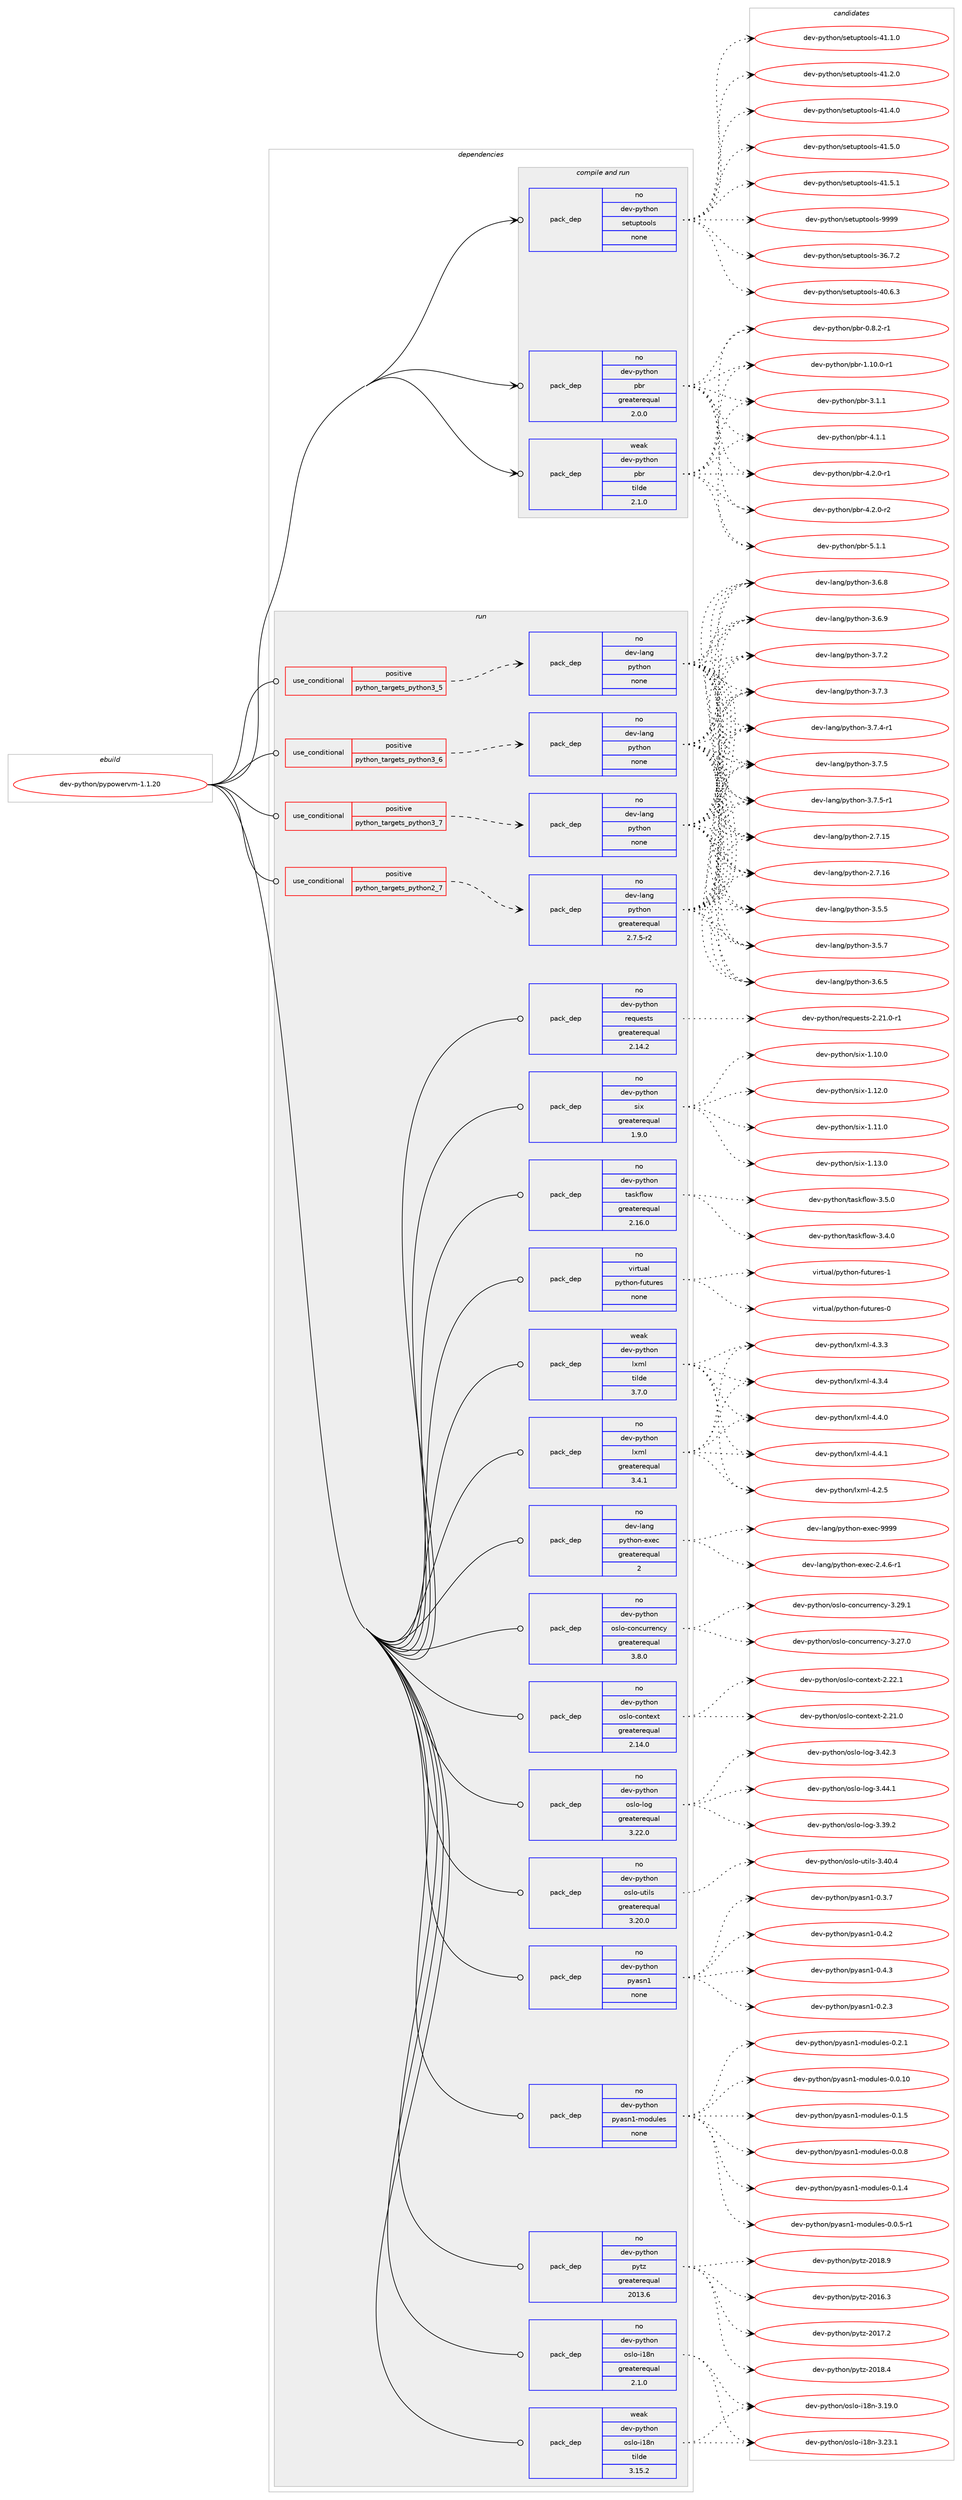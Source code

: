 digraph prolog {

# *************
# Graph options
# *************

newrank=true;
concentrate=true;
compound=true;
graph [rankdir=LR,fontname=Helvetica,fontsize=10,ranksep=1.5];#, ranksep=2.5, nodesep=0.2];
edge  [arrowhead=vee];
node  [fontname=Helvetica,fontsize=10];

# **********
# The ebuild
# **********

subgraph cluster_leftcol {
color=gray;
rank=same;
label=<<i>ebuild</i>>;
id [label="dev-python/pypowervm-1.1.20", color=red, width=4, href="../dev-python/pypowervm-1.1.20.svg"];
}

# ****************
# The dependencies
# ****************

subgraph cluster_midcol {
color=gray;
label=<<i>dependencies</i>>;
subgraph cluster_compile {
fillcolor="#eeeeee";
style=filled;
label=<<i>compile</i>>;
}
subgraph cluster_compileandrun {
fillcolor="#eeeeee";
style=filled;
label=<<i>compile and run</i>>;
subgraph pack469478 {
dependency627886 [label=<<TABLE BORDER="0" CELLBORDER="1" CELLSPACING="0" CELLPADDING="4" WIDTH="220"><TR><TD ROWSPAN="6" CELLPADDING="30">pack_dep</TD></TR><TR><TD WIDTH="110">no</TD></TR><TR><TD>dev-python</TD></TR><TR><TD>pbr</TD></TR><TR><TD>greaterequal</TD></TR><TR><TD>2.0.0</TD></TR></TABLE>>, shape=none, color=blue];
}
id:e -> dependency627886:w [weight=20,style="solid",arrowhead="odotvee"];
subgraph pack469479 {
dependency627887 [label=<<TABLE BORDER="0" CELLBORDER="1" CELLSPACING="0" CELLPADDING="4" WIDTH="220"><TR><TD ROWSPAN="6" CELLPADDING="30">pack_dep</TD></TR><TR><TD WIDTH="110">no</TD></TR><TR><TD>dev-python</TD></TR><TR><TD>setuptools</TD></TR><TR><TD>none</TD></TR><TR><TD></TD></TR></TABLE>>, shape=none, color=blue];
}
id:e -> dependency627887:w [weight=20,style="solid",arrowhead="odotvee"];
subgraph pack469480 {
dependency627888 [label=<<TABLE BORDER="0" CELLBORDER="1" CELLSPACING="0" CELLPADDING="4" WIDTH="220"><TR><TD ROWSPAN="6" CELLPADDING="30">pack_dep</TD></TR><TR><TD WIDTH="110">weak</TD></TR><TR><TD>dev-python</TD></TR><TR><TD>pbr</TD></TR><TR><TD>tilde</TD></TR><TR><TD>2.1.0</TD></TR></TABLE>>, shape=none, color=blue];
}
id:e -> dependency627888:w [weight=20,style="solid",arrowhead="odotvee"];
}
subgraph cluster_run {
fillcolor="#eeeeee";
style=filled;
label=<<i>run</i>>;
subgraph cond146558 {
dependency627889 [label=<<TABLE BORDER="0" CELLBORDER="1" CELLSPACING="0" CELLPADDING="4"><TR><TD ROWSPAN="3" CELLPADDING="10">use_conditional</TD></TR><TR><TD>positive</TD></TR><TR><TD>python_targets_python2_7</TD></TR></TABLE>>, shape=none, color=red];
subgraph pack469481 {
dependency627890 [label=<<TABLE BORDER="0" CELLBORDER="1" CELLSPACING="0" CELLPADDING="4" WIDTH="220"><TR><TD ROWSPAN="6" CELLPADDING="30">pack_dep</TD></TR><TR><TD WIDTH="110">no</TD></TR><TR><TD>dev-lang</TD></TR><TR><TD>python</TD></TR><TR><TD>greaterequal</TD></TR><TR><TD>2.7.5-r2</TD></TR></TABLE>>, shape=none, color=blue];
}
dependency627889:e -> dependency627890:w [weight=20,style="dashed",arrowhead="vee"];
}
id:e -> dependency627889:w [weight=20,style="solid",arrowhead="odot"];
subgraph cond146559 {
dependency627891 [label=<<TABLE BORDER="0" CELLBORDER="1" CELLSPACING="0" CELLPADDING="4"><TR><TD ROWSPAN="3" CELLPADDING="10">use_conditional</TD></TR><TR><TD>positive</TD></TR><TR><TD>python_targets_python3_5</TD></TR></TABLE>>, shape=none, color=red];
subgraph pack469482 {
dependency627892 [label=<<TABLE BORDER="0" CELLBORDER="1" CELLSPACING="0" CELLPADDING="4" WIDTH="220"><TR><TD ROWSPAN="6" CELLPADDING="30">pack_dep</TD></TR><TR><TD WIDTH="110">no</TD></TR><TR><TD>dev-lang</TD></TR><TR><TD>python</TD></TR><TR><TD>none</TD></TR><TR><TD></TD></TR></TABLE>>, shape=none, color=blue];
}
dependency627891:e -> dependency627892:w [weight=20,style="dashed",arrowhead="vee"];
}
id:e -> dependency627891:w [weight=20,style="solid",arrowhead="odot"];
subgraph cond146560 {
dependency627893 [label=<<TABLE BORDER="0" CELLBORDER="1" CELLSPACING="0" CELLPADDING="4"><TR><TD ROWSPAN="3" CELLPADDING="10">use_conditional</TD></TR><TR><TD>positive</TD></TR><TR><TD>python_targets_python3_6</TD></TR></TABLE>>, shape=none, color=red];
subgraph pack469483 {
dependency627894 [label=<<TABLE BORDER="0" CELLBORDER="1" CELLSPACING="0" CELLPADDING="4" WIDTH="220"><TR><TD ROWSPAN="6" CELLPADDING="30">pack_dep</TD></TR><TR><TD WIDTH="110">no</TD></TR><TR><TD>dev-lang</TD></TR><TR><TD>python</TD></TR><TR><TD>none</TD></TR><TR><TD></TD></TR></TABLE>>, shape=none, color=blue];
}
dependency627893:e -> dependency627894:w [weight=20,style="dashed",arrowhead="vee"];
}
id:e -> dependency627893:w [weight=20,style="solid",arrowhead="odot"];
subgraph cond146561 {
dependency627895 [label=<<TABLE BORDER="0" CELLBORDER="1" CELLSPACING="0" CELLPADDING="4"><TR><TD ROWSPAN="3" CELLPADDING="10">use_conditional</TD></TR><TR><TD>positive</TD></TR><TR><TD>python_targets_python3_7</TD></TR></TABLE>>, shape=none, color=red];
subgraph pack469484 {
dependency627896 [label=<<TABLE BORDER="0" CELLBORDER="1" CELLSPACING="0" CELLPADDING="4" WIDTH="220"><TR><TD ROWSPAN="6" CELLPADDING="30">pack_dep</TD></TR><TR><TD WIDTH="110">no</TD></TR><TR><TD>dev-lang</TD></TR><TR><TD>python</TD></TR><TR><TD>none</TD></TR><TR><TD></TD></TR></TABLE>>, shape=none, color=blue];
}
dependency627895:e -> dependency627896:w [weight=20,style="dashed",arrowhead="vee"];
}
id:e -> dependency627895:w [weight=20,style="solid",arrowhead="odot"];
subgraph pack469485 {
dependency627897 [label=<<TABLE BORDER="0" CELLBORDER="1" CELLSPACING="0" CELLPADDING="4" WIDTH="220"><TR><TD ROWSPAN="6" CELLPADDING="30">pack_dep</TD></TR><TR><TD WIDTH="110">no</TD></TR><TR><TD>dev-lang</TD></TR><TR><TD>python-exec</TD></TR><TR><TD>greaterequal</TD></TR><TR><TD>2</TD></TR></TABLE>>, shape=none, color=blue];
}
id:e -> dependency627897:w [weight=20,style="solid",arrowhead="odot"];
subgraph pack469486 {
dependency627898 [label=<<TABLE BORDER="0" CELLBORDER="1" CELLSPACING="0" CELLPADDING="4" WIDTH="220"><TR><TD ROWSPAN="6" CELLPADDING="30">pack_dep</TD></TR><TR><TD WIDTH="110">no</TD></TR><TR><TD>dev-python</TD></TR><TR><TD>lxml</TD></TR><TR><TD>greaterequal</TD></TR><TR><TD>3.4.1</TD></TR></TABLE>>, shape=none, color=blue];
}
id:e -> dependency627898:w [weight=20,style="solid",arrowhead="odot"];
subgraph pack469487 {
dependency627899 [label=<<TABLE BORDER="0" CELLBORDER="1" CELLSPACING="0" CELLPADDING="4" WIDTH="220"><TR><TD ROWSPAN="6" CELLPADDING="30">pack_dep</TD></TR><TR><TD WIDTH="110">no</TD></TR><TR><TD>dev-python</TD></TR><TR><TD>oslo-concurrency</TD></TR><TR><TD>greaterequal</TD></TR><TR><TD>3.8.0</TD></TR></TABLE>>, shape=none, color=blue];
}
id:e -> dependency627899:w [weight=20,style="solid",arrowhead="odot"];
subgraph pack469488 {
dependency627900 [label=<<TABLE BORDER="0" CELLBORDER="1" CELLSPACING="0" CELLPADDING="4" WIDTH="220"><TR><TD ROWSPAN="6" CELLPADDING="30">pack_dep</TD></TR><TR><TD WIDTH="110">no</TD></TR><TR><TD>dev-python</TD></TR><TR><TD>oslo-context</TD></TR><TR><TD>greaterequal</TD></TR><TR><TD>2.14.0</TD></TR></TABLE>>, shape=none, color=blue];
}
id:e -> dependency627900:w [weight=20,style="solid",arrowhead="odot"];
subgraph pack469489 {
dependency627901 [label=<<TABLE BORDER="0" CELLBORDER="1" CELLSPACING="0" CELLPADDING="4" WIDTH="220"><TR><TD ROWSPAN="6" CELLPADDING="30">pack_dep</TD></TR><TR><TD WIDTH="110">no</TD></TR><TR><TD>dev-python</TD></TR><TR><TD>oslo-i18n</TD></TR><TR><TD>greaterequal</TD></TR><TR><TD>2.1.0</TD></TR></TABLE>>, shape=none, color=blue];
}
id:e -> dependency627901:w [weight=20,style="solid",arrowhead="odot"];
subgraph pack469490 {
dependency627902 [label=<<TABLE BORDER="0" CELLBORDER="1" CELLSPACING="0" CELLPADDING="4" WIDTH="220"><TR><TD ROWSPAN="6" CELLPADDING="30">pack_dep</TD></TR><TR><TD WIDTH="110">no</TD></TR><TR><TD>dev-python</TD></TR><TR><TD>oslo-log</TD></TR><TR><TD>greaterequal</TD></TR><TR><TD>3.22.0</TD></TR></TABLE>>, shape=none, color=blue];
}
id:e -> dependency627902:w [weight=20,style="solid",arrowhead="odot"];
subgraph pack469491 {
dependency627903 [label=<<TABLE BORDER="0" CELLBORDER="1" CELLSPACING="0" CELLPADDING="4" WIDTH="220"><TR><TD ROWSPAN="6" CELLPADDING="30">pack_dep</TD></TR><TR><TD WIDTH="110">no</TD></TR><TR><TD>dev-python</TD></TR><TR><TD>oslo-utils</TD></TR><TR><TD>greaterequal</TD></TR><TR><TD>3.20.0</TD></TR></TABLE>>, shape=none, color=blue];
}
id:e -> dependency627903:w [weight=20,style="solid",arrowhead="odot"];
subgraph pack469492 {
dependency627904 [label=<<TABLE BORDER="0" CELLBORDER="1" CELLSPACING="0" CELLPADDING="4" WIDTH="220"><TR><TD ROWSPAN="6" CELLPADDING="30">pack_dep</TD></TR><TR><TD WIDTH="110">no</TD></TR><TR><TD>dev-python</TD></TR><TR><TD>pyasn1</TD></TR><TR><TD>none</TD></TR><TR><TD></TD></TR></TABLE>>, shape=none, color=blue];
}
id:e -> dependency627904:w [weight=20,style="solid",arrowhead="odot"];
subgraph pack469493 {
dependency627905 [label=<<TABLE BORDER="0" CELLBORDER="1" CELLSPACING="0" CELLPADDING="4" WIDTH="220"><TR><TD ROWSPAN="6" CELLPADDING="30">pack_dep</TD></TR><TR><TD WIDTH="110">no</TD></TR><TR><TD>dev-python</TD></TR><TR><TD>pyasn1-modules</TD></TR><TR><TD>none</TD></TR><TR><TD></TD></TR></TABLE>>, shape=none, color=blue];
}
id:e -> dependency627905:w [weight=20,style="solid",arrowhead="odot"];
subgraph pack469494 {
dependency627906 [label=<<TABLE BORDER="0" CELLBORDER="1" CELLSPACING="0" CELLPADDING="4" WIDTH="220"><TR><TD ROWSPAN="6" CELLPADDING="30">pack_dep</TD></TR><TR><TD WIDTH="110">no</TD></TR><TR><TD>dev-python</TD></TR><TR><TD>pytz</TD></TR><TR><TD>greaterequal</TD></TR><TR><TD>2013.6</TD></TR></TABLE>>, shape=none, color=blue];
}
id:e -> dependency627906:w [weight=20,style="solid",arrowhead="odot"];
subgraph pack469495 {
dependency627907 [label=<<TABLE BORDER="0" CELLBORDER="1" CELLSPACING="0" CELLPADDING="4" WIDTH="220"><TR><TD ROWSPAN="6" CELLPADDING="30">pack_dep</TD></TR><TR><TD WIDTH="110">no</TD></TR><TR><TD>dev-python</TD></TR><TR><TD>requests</TD></TR><TR><TD>greaterequal</TD></TR><TR><TD>2.14.2</TD></TR></TABLE>>, shape=none, color=blue];
}
id:e -> dependency627907:w [weight=20,style="solid",arrowhead="odot"];
subgraph pack469496 {
dependency627908 [label=<<TABLE BORDER="0" CELLBORDER="1" CELLSPACING="0" CELLPADDING="4" WIDTH="220"><TR><TD ROWSPAN="6" CELLPADDING="30">pack_dep</TD></TR><TR><TD WIDTH="110">no</TD></TR><TR><TD>dev-python</TD></TR><TR><TD>six</TD></TR><TR><TD>greaterequal</TD></TR><TR><TD>1.9.0</TD></TR></TABLE>>, shape=none, color=blue];
}
id:e -> dependency627908:w [weight=20,style="solid",arrowhead="odot"];
subgraph pack469497 {
dependency627909 [label=<<TABLE BORDER="0" CELLBORDER="1" CELLSPACING="0" CELLPADDING="4" WIDTH="220"><TR><TD ROWSPAN="6" CELLPADDING="30">pack_dep</TD></TR><TR><TD WIDTH="110">no</TD></TR><TR><TD>dev-python</TD></TR><TR><TD>taskflow</TD></TR><TR><TD>greaterequal</TD></TR><TR><TD>2.16.0</TD></TR></TABLE>>, shape=none, color=blue];
}
id:e -> dependency627909:w [weight=20,style="solid",arrowhead="odot"];
subgraph pack469498 {
dependency627910 [label=<<TABLE BORDER="0" CELLBORDER="1" CELLSPACING="0" CELLPADDING="4" WIDTH="220"><TR><TD ROWSPAN="6" CELLPADDING="30">pack_dep</TD></TR><TR><TD WIDTH="110">no</TD></TR><TR><TD>virtual</TD></TR><TR><TD>python-futures</TD></TR><TR><TD>none</TD></TR><TR><TD></TD></TR></TABLE>>, shape=none, color=blue];
}
id:e -> dependency627910:w [weight=20,style="solid",arrowhead="odot"];
subgraph pack469499 {
dependency627911 [label=<<TABLE BORDER="0" CELLBORDER="1" CELLSPACING="0" CELLPADDING="4" WIDTH="220"><TR><TD ROWSPAN="6" CELLPADDING="30">pack_dep</TD></TR><TR><TD WIDTH="110">weak</TD></TR><TR><TD>dev-python</TD></TR><TR><TD>lxml</TD></TR><TR><TD>tilde</TD></TR><TR><TD>3.7.0</TD></TR></TABLE>>, shape=none, color=blue];
}
id:e -> dependency627911:w [weight=20,style="solid",arrowhead="odot"];
subgraph pack469500 {
dependency627912 [label=<<TABLE BORDER="0" CELLBORDER="1" CELLSPACING="0" CELLPADDING="4" WIDTH="220"><TR><TD ROWSPAN="6" CELLPADDING="30">pack_dep</TD></TR><TR><TD WIDTH="110">weak</TD></TR><TR><TD>dev-python</TD></TR><TR><TD>oslo-i18n</TD></TR><TR><TD>tilde</TD></TR><TR><TD>3.15.2</TD></TR></TABLE>>, shape=none, color=blue];
}
id:e -> dependency627912:w [weight=20,style="solid",arrowhead="odot"];
}
}

# **************
# The candidates
# **************

subgraph cluster_choices {
rank=same;
color=gray;
label=<<i>candidates</i>>;

subgraph choice469478 {
color=black;
nodesep=1;
choice1001011184511212111610411111047112981144548465646504511449 [label="dev-python/pbr-0.8.2-r1", color=red, width=4,href="../dev-python/pbr-0.8.2-r1.svg"];
choice100101118451121211161041111104711298114454946494846484511449 [label="dev-python/pbr-1.10.0-r1", color=red, width=4,href="../dev-python/pbr-1.10.0-r1.svg"];
choice100101118451121211161041111104711298114455146494649 [label="dev-python/pbr-3.1.1", color=red, width=4,href="../dev-python/pbr-3.1.1.svg"];
choice100101118451121211161041111104711298114455246494649 [label="dev-python/pbr-4.1.1", color=red, width=4,href="../dev-python/pbr-4.1.1.svg"];
choice1001011184511212111610411111047112981144552465046484511449 [label="dev-python/pbr-4.2.0-r1", color=red, width=4,href="../dev-python/pbr-4.2.0-r1.svg"];
choice1001011184511212111610411111047112981144552465046484511450 [label="dev-python/pbr-4.2.0-r2", color=red, width=4,href="../dev-python/pbr-4.2.0-r2.svg"];
choice100101118451121211161041111104711298114455346494649 [label="dev-python/pbr-5.1.1", color=red, width=4,href="../dev-python/pbr-5.1.1.svg"];
dependency627886:e -> choice1001011184511212111610411111047112981144548465646504511449:w [style=dotted,weight="100"];
dependency627886:e -> choice100101118451121211161041111104711298114454946494846484511449:w [style=dotted,weight="100"];
dependency627886:e -> choice100101118451121211161041111104711298114455146494649:w [style=dotted,weight="100"];
dependency627886:e -> choice100101118451121211161041111104711298114455246494649:w [style=dotted,weight="100"];
dependency627886:e -> choice1001011184511212111610411111047112981144552465046484511449:w [style=dotted,weight="100"];
dependency627886:e -> choice1001011184511212111610411111047112981144552465046484511450:w [style=dotted,weight="100"];
dependency627886:e -> choice100101118451121211161041111104711298114455346494649:w [style=dotted,weight="100"];
}
subgraph choice469479 {
color=black;
nodesep=1;
choice100101118451121211161041111104711510111611711211611111110811545515446554650 [label="dev-python/setuptools-36.7.2", color=red, width=4,href="../dev-python/setuptools-36.7.2.svg"];
choice100101118451121211161041111104711510111611711211611111110811545524846544651 [label="dev-python/setuptools-40.6.3", color=red, width=4,href="../dev-python/setuptools-40.6.3.svg"];
choice100101118451121211161041111104711510111611711211611111110811545524946494648 [label="dev-python/setuptools-41.1.0", color=red, width=4,href="../dev-python/setuptools-41.1.0.svg"];
choice100101118451121211161041111104711510111611711211611111110811545524946504648 [label="dev-python/setuptools-41.2.0", color=red, width=4,href="../dev-python/setuptools-41.2.0.svg"];
choice100101118451121211161041111104711510111611711211611111110811545524946524648 [label="dev-python/setuptools-41.4.0", color=red, width=4,href="../dev-python/setuptools-41.4.0.svg"];
choice100101118451121211161041111104711510111611711211611111110811545524946534648 [label="dev-python/setuptools-41.5.0", color=red, width=4,href="../dev-python/setuptools-41.5.0.svg"];
choice100101118451121211161041111104711510111611711211611111110811545524946534649 [label="dev-python/setuptools-41.5.1", color=red, width=4,href="../dev-python/setuptools-41.5.1.svg"];
choice10010111845112121116104111110471151011161171121161111111081154557575757 [label="dev-python/setuptools-9999", color=red, width=4,href="../dev-python/setuptools-9999.svg"];
dependency627887:e -> choice100101118451121211161041111104711510111611711211611111110811545515446554650:w [style=dotted,weight="100"];
dependency627887:e -> choice100101118451121211161041111104711510111611711211611111110811545524846544651:w [style=dotted,weight="100"];
dependency627887:e -> choice100101118451121211161041111104711510111611711211611111110811545524946494648:w [style=dotted,weight="100"];
dependency627887:e -> choice100101118451121211161041111104711510111611711211611111110811545524946504648:w [style=dotted,weight="100"];
dependency627887:e -> choice100101118451121211161041111104711510111611711211611111110811545524946524648:w [style=dotted,weight="100"];
dependency627887:e -> choice100101118451121211161041111104711510111611711211611111110811545524946534648:w [style=dotted,weight="100"];
dependency627887:e -> choice100101118451121211161041111104711510111611711211611111110811545524946534649:w [style=dotted,weight="100"];
dependency627887:e -> choice10010111845112121116104111110471151011161171121161111111081154557575757:w [style=dotted,weight="100"];
}
subgraph choice469480 {
color=black;
nodesep=1;
choice1001011184511212111610411111047112981144548465646504511449 [label="dev-python/pbr-0.8.2-r1", color=red, width=4,href="../dev-python/pbr-0.8.2-r1.svg"];
choice100101118451121211161041111104711298114454946494846484511449 [label="dev-python/pbr-1.10.0-r1", color=red, width=4,href="../dev-python/pbr-1.10.0-r1.svg"];
choice100101118451121211161041111104711298114455146494649 [label="dev-python/pbr-3.1.1", color=red, width=4,href="../dev-python/pbr-3.1.1.svg"];
choice100101118451121211161041111104711298114455246494649 [label="dev-python/pbr-4.1.1", color=red, width=4,href="../dev-python/pbr-4.1.1.svg"];
choice1001011184511212111610411111047112981144552465046484511449 [label="dev-python/pbr-4.2.0-r1", color=red, width=4,href="../dev-python/pbr-4.2.0-r1.svg"];
choice1001011184511212111610411111047112981144552465046484511450 [label="dev-python/pbr-4.2.0-r2", color=red, width=4,href="../dev-python/pbr-4.2.0-r2.svg"];
choice100101118451121211161041111104711298114455346494649 [label="dev-python/pbr-5.1.1", color=red, width=4,href="../dev-python/pbr-5.1.1.svg"];
dependency627888:e -> choice1001011184511212111610411111047112981144548465646504511449:w [style=dotted,weight="100"];
dependency627888:e -> choice100101118451121211161041111104711298114454946494846484511449:w [style=dotted,weight="100"];
dependency627888:e -> choice100101118451121211161041111104711298114455146494649:w [style=dotted,weight="100"];
dependency627888:e -> choice100101118451121211161041111104711298114455246494649:w [style=dotted,weight="100"];
dependency627888:e -> choice1001011184511212111610411111047112981144552465046484511449:w [style=dotted,weight="100"];
dependency627888:e -> choice1001011184511212111610411111047112981144552465046484511450:w [style=dotted,weight="100"];
dependency627888:e -> choice100101118451121211161041111104711298114455346494649:w [style=dotted,weight="100"];
}
subgraph choice469481 {
color=black;
nodesep=1;
choice10010111845108971101034711212111610411111045504655464953 [label="dev-lang/python-2.7.15", color=red, width=4,href="../dev-lang/python-2.7.15.svg"];
choice10010111845108971101034711212111610411111045504655464954 [label="dev-lang/python-2.7.16", color=red, width=4,href="../dev-lang/python-2.7.16.svg"];
choice100101118451089711010347112121116104111110455146534653 [label="dev-lang/python-3.5.5", color=red, width=4,href="../dev-lang/python-3.5.5.svg"];
choice100101118451089711010347112121116104111110455146534655 [label="dev-lang/python-3.5.7", color=red, width=4,href="../dev-lang/python-3.5.7.svg"];
choice100101118451089711010347112121116104111110455146544653 [label="dev-lang/python-3.6.5", color=red, width=4,href="../dev-lang/python-3.6.5.svg"];
choice100101118451089711010347112121116104111110455146544656 [label="dev-lang/python-3.6.8", color=red, width=4,href="../dev-lang/python-3.6.8.svg"];
choice100101118451089711010347112121116104111110455146544657 [label="dev-lang/python-3.6.9", color=red, width=4,href="../dev-lang/python-3.6.9.svg"];
choice100101118451089711010347112121116104111110455146554650 [label="dev-lang/python-3.7.2", color=red, width=4,href="../dev-lang/python-3.7.2.svg"];
choice100101118451089711010347112121116104111110455146554651 [label="dev-lang/python-3.7.3", color=red, width=4,href="../dev-lang/python-3.7.3.svg"];
choice1001011184510897110103471121211161041111104551465546524511449 [label="dev-lang/python-3.7.4-r1", color=red, width=4,href="../dev-lang/python-3.7.4-r1.svg"];
choice100101118451089711010347112121116104111110455146554653 [label="dev-lang/python-3.7.5", color=red, width=4,href="../dev-lang/python-3.7.5.svg"];
choice1001011184510897110103471121211161041111104551465546534511449 [label="dev-lang/python-3.7.5-r1", color=red, width=4,href="../dev-lang/python-3.7.5-r1.svg"];
dependency627890:e -> choice10010111845108971101034711212111610411111045504655464953:w [style=dotted,weight="100"];
dependency627890:e -> choice10010111845108971101034711212111610411111045504655464954:w [style=dotted,weight="100"];
dependency627890:e -> choice100101118451089711010347112121116104111110455146534653:w [style=dotted,weight="100"];
dependency627890:e -> choice100101118451089711010347112121116104111110455146534655:w [style=dotted,weight="100"];
dependency627890:e -> choice100101118451089711010347112121116104111110455146544653:w [style=dotted,weight="100"];
dependency627890:e -> choice100101118451089711010347112121116104111110455146544656:w [style=dotted,weight="100"];
dependency627890:e -> choice100101118451089711010347112121116104111110455146544657:w [style=dotted,weight="100"];
dependency627890:e -> choice100101118451089711010347112121116104111110455146554650:w [style=dotted,weight="100"];
dependency627890:e -> choice100101118451089711010347112121116104111110455146554651:w [style=dotted,weight="100"];
dependency627890:e -> choice1001011184510897110103471121211161041111104551465546524511449:w [style=dotted,weight="100"];
dependency627890:e -> choice100101118451089711010347112121116104111110455146554653:w [style=dotted,weight="100"];
dependency627890:e -> choice1001011184510897110103471121211161041111104551465546534511449:w [style=dotted,weight="100"];
}
subgraph choice469482 {
color=black;
nodesep=1;
choice10010111845108971101034711212111610411111045504655464953 [label="dev-lang/python-2.7.15", color=red, width=4,href="../dev-lang/python-2.7.15.svg"];
choice10010111845108971101034711212111610411111045504655464954 [label="dev-lang/python-2.7.16", color=red, width=4,href="../dev-lang/python-2.7.16.svg"];
choice100101118451089711010347112121116104111110455146534653 [label="dev-lang/python-3.5.5", color=red, width=4,href="../dev-lang/python-3.5.5.svg"];
choice100101118451089711010347112121116104111110455146534655 [label="dev-lang/python-3.5.7", color=red, width=4,href="../dev-lang/python-3.5.7.svg"];
choice100101118451089711010347112121116104111110455146544653 [label="dev-lang/python-3.6.5", color=red, width=4,href="../dev-lang/python-3.6.5.svg"];
choice100101118451089711010347112121116104111110455146544656 [label="dev-lang/python-3.6.8", color=red, width=4,href="../dev-lang/python-3.6.8.svg"];
choice100101118451089711010347112121116104111110455146544657 [label="dev-lang/python-3.6.9", color=red, width=4,href="../dev-lang/python-3.6.9.svg"];
choice100101118451089711010347112121116104111110455146554650 [label="dev-lang/python-3.7.2", color=red, width=4,href="../dev-lang/python-3.7.2.svg"];
choice100101118451089711010347112121116104111110455146554651 [label="dev-lang/python-3.7.3", color=red, width=4,href="../dev-lang/python-3.7.3.svg"];
choice1001011184510897110103471121211161041111104551465546524511449 [label="dev-lang/python-3.7.4-r1", color=red, width=4,href="../dev-lang/python-3.7.4-r1.svg"];
choice100101118451089711010347112121116104111110455146554653 [label="dev-lang/python-3.7.5", color=red, width=4,href="../dev-lang/python-3.7.5.svg"];
choice1001011184510897110103471121211161041111104551465546534511449 [label="dev-lang/python-3.7.5-r1", color=red, width=4,href="../dev-lang/python-3.7.5-r1.svg"];
dependency627892:e -> choice10010111845108971101034711212111610411111045504655464953:w [style=dotted,weight="100"];
dependency627892:e -> choice10010111845108971101034711212111610411111045504655464954:w [style=dotted,weight="100"];
dependency627892:e -> choice100101118451089711010347112121116104111110455146534653:w [style=dotted,weight="100"];
dependency627892:e -> choice100101118451089711010347112121116104111110455146534655:w [style=dotted,weight="100"];
dependency627892:e -> choice100101118451089711010347112121116104111110455146544653:w [style=dotted,weight="100"];
dependency627892:e -> choice100101118451089711010347112121116104111110455146544656:w [style=dotted,weight="100"];
dependency627892:e -> choice100101118451089711010347112121116104111110455146544657:w [style=dotted,weight="100"];
dependency627892:e -> choice100101118451089711010347112121116104111110455146554650:w [style=dotted,weight="100"];
dependency627892:e -> choice100101118451089711010347112121116104111110455146554651:w [style=dotted,weight="100"];
dependency627892:e -> choice1001011184510897110103471121211161041111104551465546524511449:w [style=dotted,weight="100"];
dependency627892:e -> choice100101118451089711010347112121116104111110455146554653:w [style=dotted,weight="100"];
dependency627892:e -> choice1001011184510897110103471121211161041111104551465546534511449:w [style=dotted,weight="100"];
}
subgraph choice469483 {
color=black;
nodesep=1;
choice10010111845108971101034711212111610411111045504655464953 [label="dev-lang/python-2.7.15", color=red, width=4,href="../dev-lang/python-2.7.15.svg"];
choice10010111845108971101034711212111610411111045504655464954 [label="dev-lang/python-2.7.16", color=red, width=4,href="../dev-lang/python-2.7.16.svg"];
choice100101118451089711010347112121116104111110455146534653 [label="dev-lang/python-3.5.5", color=red, width=4,href="../dev-lang/python-3.5.5.svg"];
choice100101118451089711010347112121116104111110455146534655 [label="dev-lang/python-3.5.7", color=red, width=4,href="../dev-lang/python-3.5.7.svg"];
choice100101118451089711010347112121116104111110455146544653 [label="dev-lang/python-3.6.5", color=red, width=4,href="../dev-lang/python-3.6.5.svg"];
choice100101118451089711010347112121116104111110455146544656 [label="dev-lang/python-3.6.8", color=red, width=4,href="../dev-lang/python-3.6.8.svg"];
choice100101118451089711010347112121116104111110455146544657 [label="dev-lang/python-3.6.9", color=red, width=4,href="../dev-lang/python-3.6.9.svg"];
choice100101118451089711010347112121116104111110455146554650 [label="dev-lang/python-3.7.2", color=red, width=4,href="../dev-lang/python-3.7.2.svg"];
choice100101118451089711010347112121116104111110455146554651 [label="dev-lang/python-3.7.3", color=red, width=4,href="../dev-lang/python-3.7.3.svg"];
choice1001011184510897110103471121211161041111104551465546524511449 [label="dev-lang/python-3.7.4-r1", color=red, width=4,href="../dev-lang/python-3.7.4-r1.svg"];
choice100101118451089711010347112121116104111110455146554653 [label="dev-lang/python-3.7.5", color=red, width=4,href="../dev-lang/python-3.7.5.svg"];
choice1001011184510897110103471121211161041111104551465546534511449 [label="dev-lang/python-3.7.5-r1", color=red, width=4,href="../dev-lang/python-3.7.5-r1.svg"];
dependency627894:e -> choice10010111845108971101034711212111610411111045504655464953:w [style=dotted,weight="100"];
dependency627894:e -> choice10010111845108971101034711212111610411111045504655464954:w [style=dotted,weight="100"];
dependency627894:e -> choice100101118451089711010347112121116104111110455146534653:w [style=dotted,weight="100"];
dependency627894:e -> choice100101118451089711010347112121116104111110455146534655:w [style=dotted,weight="100"];
dependency627894:e -> choice100101118451089711010347112121116104111110455146544653:w [style=dotted,weight="100"];
dependency627894:e -> choice100101118451089711010347112121116104111110455146544656:w [style=dotted,weight="100"];
dependency627894:e -> choice100101118451089711010347112121116104111110455146544657:w [style=dotted,weight="100"];
dependency627894:e -> choice100101118451089711010347112121116104111110455146554650:w [style=dotted,weight="100"];
dependency627894:e -> choice100101118451089711010347112121116104111110455146554651:w [style=dotted,weight="100"];
dependency627894:e -> choice1001011184510897110103471121211161041111104551465546524511449:w [style=dotted,weight="100"];
dependency627894:e -> choice100101118451089711010347112121116104111110455146554653:w [style=dotted,weight="100"];
dependency627894:e -> choice1001011184510897110103471121211161041111104551465546534511449:w [style=dotted,weight="100"];
}
subgraph choice469484 {
color=black;
nodesep=1;
choice10010111845108971101034711212111610411111045504655464953 [label="dev-lang/python-2.7.15", color=red, width=4,href="../dev-lang/python-2.7.15.svg"];
choice10010111845108971101034711212111610411111045504655464954 [label="dev-lang/python-2.7.16", color=red, width=4,href="../dev-lang/python-2.7.16.svg"];
choice100101118451089711010347112121116104111110455146534653 [label="dev-lang/python-3.5.5", color=red, width=4,href="../dev-lang/python-3.5.5.svg"];
choice100101118451089711010347112121116104111110455146534655 [label="dev-lang/python-3.5.7", color=red, width=4,href="../dev-lang/python-3.5.7.svg"];
choice100101118451089711010347112121116104111110455146544653 [label="dev-lang/python-3.6.5", color=red, width=4,href="../dev-lang/python-3.6.5.svg"];
choice100101118451089711010347112121116104111110455146544656 [label="dev-lang/python-3.6.8", color=red, width=4,href="../dev-lang/python-3.6.8.svg"];
choice100101118451089711010347112121116104111110455146544657 [label="dev-lang/python-3.6.9", color=red, width=4,href="../dev-lang/python-3.6.9.svg"];
choice100101118451089711010347112121116104111110455146554650 [label="dev-lang/python-3.7.2", color=red, width=4,href="../dev-lang/python-3.7.2.svg"];
choice100101118451089711010347112121116104111110455146554651 [label="dev-lang/python-3.7.3", color=red, width=4,href="../dev-lang/python-3.7.3.svg"];
choice1001011184510897110103471121211161041111104551465546524511449 [label="dev-lang/python-3.7.4-r1", color=red, width=4,href="../dev-lang/python-3.7.4-r1.svg"];
choice100101118451089711010347112121116104111110455146554653 [label="dev-lang/python-3.7.5", color=red, width=4,href="../dev-lang/python-3.7.5.svg"];
choice1001011184510897110103471121211161041111104551465546534511449 [label="dev-lang/python-3.7.5-r1", color=red, width=4,href="../dev-lang/python-3.7.5-r1.svg"];
dependency627896:e -> choice10010111845108971101034711212111610411111045504655464953:w [style=dotted,weight="100"];
dependency627896:e -> choice10010111845108971101034711212111610411111045504655464954:w [style=dotted,weight="100"];
dependency627896:e -> choice100101118451089711010347112121116104111110455146534653:w [style=dotted,weight="100"];
dependency627896:e -> choice100101118451089711010347112121116104111110455146534655:w [style=dotted,weight="100"];
dependency627896:e -> choice100101118451089711010347112121116104111110455146544653:w [style=dotted,weight="100"];
dependency627896:e -> choice100101118451089711010347112121116104111110455146544656:w [style=dotted,weight="100"];
dependency627896:e -> choice100101118451089711010347112121116104111110455146544657:w [style=dotted,weight="100"];
dependency627896:e -> choice100101118451089711010347112121116104111110455146554650:w [style=dotted,weight="100"];
dependency627896:e -> choice100101118451089711010347112121116104111110455146554651:w [style=dotted,weight="100"];
dependency627896:e -> choice1001011184510897110103471121211161041111104551465546524511449:w [style=dotted,weight="100"];
dependency627896:e -> choice100101118451089711010347112121116104111110455146554653:w [style=dotted,weight="100"];
dependency627896:e -> choice1001011184510897110103471121211161041111104551465546534511449:w [style=dotted,weight="100"];
}
subgraph choice469485 {
color=black;
nodesep=1;
choice10010111845108971101034711212111610411111045101120101994550465246544511449 [label="dev-lang/python-exec-2.4.6-r1", color=red, width=4,href="../dev-lang/python-exec-2.4.6-r1.svg"];
choice10010111845108971101034711212111610411111045101120101994557575757 [label="dev-lang/python-exec-9999", color=red, width=4,href="../dev-lang/python-exec-9999.svg"];
dependency627897:e -> choice10010111845108971101034711212111610411111045101120101994550465246544511449:w [style=dotted,weight="100"];
dependency627897:e -> choice10010111845108971101034711212111610411111045101120101994557575757:w [style=dotted,weight="100"];
}
subgraph choice469486 {
color=black;
nodesep=1;
choice1001011184511212111610411111047108120109108455246504653 [label="dev-python/lxml-4.2.5", color=red, width=4,href="../dev-python/lxml-4.2.5.svg"];
choice1001011184511212111610411111047108120109108455246514651 [label="dev-python/lxml-4.3.3", color=red, width=4,href="../dev-python/lxml-4.3.3.svg"];
choice1001011184511212111610411111047108120109108455246514652 [label="dev-python/lxml-4.3.4", color=red, width=4,href="../dev-python/lxml-4.3.4.svg"];
choice1001011184511212111610411111047108120109108455246524648 [label="dev-python/lxml-4.4.0", color=red, width=4,href="../dev-python/lxml-4.4.0.svg"];
choice1001011184511212111610411111047108120109108455246524649 [label="dev-python/lxml-4.4.1", color=red, width=4,href="../dev-python/lxml-4.4.1.svg"];
dependency627898:e -> choice1001011184511212111610411111047108120109108455246504653:w [style=dotted,weight="100"];
dependency627898:e -> choice1001011184511212111610411111047108120109108455246514651:w [style=dotted,weight="100"];
dependency627898:e -> choice1001011184511212111610411111047108120109108455246514652:w [style=dotted,weight="100"];
dependency627898:e -> choice1001011184511212111610411111047108120109108455246524648:w [style=dotted,weight="100"];
dependency627898:e -> choice1001011184511212111610411111047108120109108455246524649:w [style=dotted,weight="100"];
}
subgraph choice469487 {
color=black;
nodesep=1;
choice10010111845112121116104111110471111151081114599111110991171141141011109912145514650554648 [label="dev-python/oslo-concurrency-3.27.0", color=red, width=4,href="../dev-python/oslo-concurrency-3.27.0.svg"];
choice10010111845112121116104111110471111151081114599111110991171141141011109912145514650574649 [label="dev-python/oslo-concurrency-3.29.1", color=red, width=4,href="../dev-python/oslo-concurrency-3.29.1.svg"];
dependency627899:e -> choice10010111845112121116104111110471111151081114599111110991171141141011109912145514650554648:w [style=dotted,weight="100"];
dependency627899:e -> choice10010111845112121116104111110471111151081114599111110991171141141011109912145514650574649:w [style=dotted,weight="100"];
}
subgraph choice469488 {
color=black;
nodesep=1;
choice1001011184511212111610411111047111115108111459911111011610112011645504650494648 [label="dev-python/oslo-context-2.21.0", color=red, width=4,href="../dev-python/oslo-context-2.21.0.svg"];
choice1001011184511212111610411111047111115108111459911111011610112011645504650504649 [label="dev-python/oslo-context-2.22.1", color=red, width=4,href="../dev-python/oslo-context-2.22.1.svg"];
dependency627900:e -> choice1001011184511212111610411111047111115108111459911111011610112011645504650494648:w [style=dotted,weight="100"];
dependency627900:e -> choice1001011184511212111610411111047111115108111459911111011610112011645504650504649:w [style=dotted,weight="100"];
}
subgraph choice469489 {
color=black;
nodesep=1;
choice100101118451121211161041111104711111510811145105495611045514649574648 [label="dev-python/oslo-i18n-3.19.0", color=red, width=4,href="../dev-python/oslo-i18n-3.19.0.svg"];
choice100101118451121211161041111104711111510811145105495611045514650514649 [label="dev-python/oslo-i18n-3.23.1", color=red, width=4,href="../dev-python/oslo-i18n-3.23.1.svg"];
dependency627901:e -> choice100101118451121211161041111104711111510811145105495611045514649574648:w [style=dotted,weight="100"];
dependency627901:e -> choice100101118451121211161041111104711111510811145105495611045514650514649:w [style=dotted,weight="100"];
}
subgraph choice469490 {
color=black;
nodesep=1;
choice10010111845112121116104111110471111151081114510811110345514651574650 [label="dev-python/oslo-log-3.39.2", color=red, width=4,href="../dev-python/oslo-log-3.39.2.svg"];
choice10010111845112121116104111110471111151081114510811110345514652504651 [label="dev-python/oslo-log-3.42.3", color=red, width=4,href="../dev-python/oslo-log-3.42.3.svg"];
choice10010111845112121116104111110471111151081114510811110345514652524649 [label="dev-python/oslo-log-3.44.1", color=red, width=4,href="../dev-python/oslo-log-3.44.1.svg"];
dependency627902:e -> choice10010111845112121116104111110471111151081114510811110345514651574650:w [style=dotted,weight="100"];
dependency627902:e -> choice10010111845112121116104111110471111151081114510811110345514652504651:w [style=dotted,weight="100"];
dependency627902:e -> choice10010111845112121116104111110471111151081114510811110345514652524649:w [style=dotted,weight="100"];
}
subgraph choice469491 {
color=black;
nodesep=1;
choice10010111845112121116104111110471111151081114511711610510811545514652484652 [label="dev-python/oslo-utils-3.40.4", color=red, width=4,href="../dev-python/oslo-utils-3.40.4.svg"];
dependency627903:e -> choice10010111845112121116104111110471111151081114511711610510811545514652484652:w [style=dotted,weight="100"];
}
subgraph choice469492 {
color=black;
nodesep=1;
choice10010111845112121116104111110471121219711511049454846504651 [label="dev-python/pyasn1-0.2.3", color=red, width=4,href="../dev-python/pyasn1-0.2.3.svg"];
choice10010111845112121116104111110471121219711511049454846514655 [label="dev-python/pyasn1-0.3.7", color=red, width=4,href="../dev-python/pyasn1-0.3.7.svg"];
choice10010111845112121116104111110471121219711511049454846524650 [label="dev-python/pyasn1-0.4.2", color=red, width=4,href="../dev-python/pyasn1-0.4.2.svg"];
choice10010111845112121116104111110471121219711511049454846524651 [label="dev-python/pyasn1-0.4.3", color=red, width=4,href="../dev-python/pyasn1-0.4.3.svg"];
dependency627904:e -> choice10010111845112121116104111110471121219711511049454846504651:w [style=dotted,weight="100"];
dependency627904:e -> choice10010111845112121116104111110471121219711511049454846514655:w [style=dotted,weight="100"];
dependency627904:e -> choice10010111845112121116104111110471121219711511049454846524650:w [style=dotted,weight="100"];
dependency627904:e -> choice10010111845112121116104111110471121219711511049454846524651:w [style=dotted,weight="100"];
}
subgraph choice469493 {
color=black;
nodesep=1;
choice100101118451121211161041111104711212197115110494510911110011710810111545484648464948 [label="dev-python/pyasn1-modules-0.0.10", color=red, width=4,href="../dev-python/pyasn1-modules-0.0.10.svg"];
choice10010111845112121116104111110471121219711511049451091111001171081011154548464846534511449 [label="dev-python/pyasn1-modules-0.0.5-r1", color=red, width=4,href="../dev-python/pyasn1-modules-0.0.5-r1.svg"];
choice1001011184511212111610411111047112121971151104945109111100117108101115454846484656 [label="dev-python/pyasn1-modules-0.0.8", color=red, width=4,href="../dev-python/pyasn1-modules-0.0.8.svg"];
choice1001011184511212111610411111047112121971151104945109111100117108101115454846494652 [label="dev-python/pyasn1-modules-0.1.4", color=red, width=4,href="../dev-python/pyasn1-modules-0.1.4.svg"];
choice1001011184511212111610411111047112121971151104945109111100117108101115454846494653 [label="dev-python/pyasn1-modules-0.1.5", color=red, width=4,href="../dev-python/pyasn1-modules-0.1.5.svg"];
choice1001011184511212111610411111047112121971151104945109111100117108101115454846504649 [label="dev-python/pyasn1-modules-0.2.1", color=red, width=4,href="../dev-python/pyasn1-modules-0.2.1.svg"];
dependency627905:e -> choice100101118451121211161041111104711212197115110494510911110011710810111545484648464948:w [style=dotted,weight="100"];
dependency627905:e -> choice10010111845112121116104111110471121219711511049451091111001171081011154548464846534511449:w [style=dotted,weight="100"];
dependency627905:e -> choice1001011184511212111610411111047112121971151104945109111100117108101115454846484656:w [style=dotted,weight="100"];
dependency627905:e -> choice1001011184511212111610411111047112121971151104945109111100117108101115454846494652:w [style=dotted,weight="100"];
dependency627905:e -> choice1001011184511212111610411111047112121971151104945109111100117108101115454846494653:w [style=dotted,weight="100"];
dependency627905:e -> choice1001011184511212111610411111047112121971151104945109111100117108101115454846504649:w [style=dotted,weight="100"];
}
subgraph choice469494 {
color=black;
nodesep=1;
choice100101118451121211161041111104711212111612245504849544651 [label="dev-python/pytz-2016.3", color=red, width=4,href="../dev-python/pytz-2016.3.svg"];
choice100101118451121211161041111104711212111612245504849554650 [label="dev-python/pytz-2017.2", color=red, width=4,href="../dev-python/pytz-2017.2.svg"];
choice100101118451121211161041111104711212111612245504849564652 [label="dev-python/pytz-2018.4", color=red, width=4,href="../dev-python/pytz-2018.4.svg"];
choice100101118451121211161041111104711212111612245504849564657 [label="dev-python/pytz-2018.9", color=red, width=4,href="../dev-python/pytz-2018.9.svg"];
dependency627906:e -> choice100101118451121211161041111104711212111612245504849544651:w [style=dotted,weight="100"];
dependency627906:e -> choice100101118451121211161041111104711212111612245504849554650:w [style=dotted,weight="100"];
dependency627906:e -> choice100101118451121211161041111104711212111612245504849564652:w [style=dotted,weight="100"];
dependency627906:e -> choice100101118451121211161041111104711212111612245504849564657:w [style=dotted,weight="100"];
}
subgraph choice469495 {
color=black;
nodesep=1;
choice1001011184511212111610411111047114101113117101115116115455046504946484511449 [label="dev-python/requests-2.21.0-r1", color=red, width=4,href="../dev-python/requests-2.21.0-r1.svg"];
dependency627907:e -> choice1001011184511212111610411111047114101113117101115116115455046504946484511449:w [style=dotted,weight="100"];
}
subgraph choice469496 {
color=black;
nodesep=1;
choice100101118451121211161041111104711510512045494649484648 [label="dev-python/six-1.10.0", color=red, width=4,href="../dev-python/six-1.10.0.svg"];
choice100101118451121211161041111104711510512045494649494648 [label="dev-python/six-1.11.0", color=red, width=4,href="../dev-python/six-1.11.0.svg"];
choice100101118451121211161041111104711510512045494649504648 [label="dev-python/six-1.12.0", color=red, width=4,href="../dev-python/six-1.12.0.svg"];
choice100101118451121211161041111104711510512045494649514648 [label="dev-python/six-1.13.0", color=red, width=4,href="../dev-python/six-1.13.0.svg"];
dependency627908:e -> choice100101118451121211161041111104711510512045494649484648:w [style=dotted,weight="100"];
dependency627908:e -> choice100101118451121211161041111104711510512045494649494648:w [style=dotted,weight="100"];
dependency627908:e -> choice100101118451121211161041111104711510512045494649504648:w [style=dotted,weight="100"];
dependency627908:e -> choice100101118451121211161041111104711510512045494649514648:w [style=dotted,weight="100"];
}
subgraph choice469497 {
color=black;
nodesep=1;
choice100101118451121211161041111104711697115107102108111119455146524648 [label="dev-python/taskflow-3.4.0", color=red, width=4,href="../dev-python/taskflow-3.4.0.svg"];
choice100101118451121211161041111104711697115107102108111119455146534648 [label="dev-python/taskflow-3.5.0", color=red, width=4,href="../dev-python/taskflow-3.5.0.svg"];
dependency627909:e -> choice100101118451121211161041111104711697115107102108111119455146524648:w [style=dotted,weight="100"];
dependency627909:e -> choice100101118451121211161041111104711697115107102108111119455146534648:w [style=dotted,weight="100"];
}
subgraph choice469498 {
color=black;
nodesep=1;
choice1181051141161179710847112121116104111110451021171161171141011154548 [label="virtual/python-futures-0", color=red, width=4,href="../virtual/python-futures-0.svg"];
choice1181051141161179710847112121116104111110451021171161171141011154549 [label="virtual/python-futures-1", color=red, width=4,href="../virtual/python-futures-1.svg"];
dependency627910:e -> choice1181051141161179710847112121116104111110451021171161171141011154548:w [style=dotted,weight="100"];
dependency627910:e -> choice1181051141161179710847112121116104111110451021171161171141011154549:w [style=dotted,weight="100"];
}
subgraph choice469499 {
color=black;
nodesep=1;
choice1001011184511212111610411111047108120109108455246504653 [label="dev-python/lxml-4.2.5", color=red, width=4,href="../dev-python/lxml-4.2.5.svg"];
choice1001011184511212111610411111047108120109108455246514651 [label="dev-python/lxml-4.3.3", color=red, width=4,href="../dev-python/lxml-4.3.3.svg"];
choice1001011184511212111610411111047108120109108455246514652 [label="dev-python/lxml-4.3.4", color=red, width=4,href="../dev-python/lxml-4.3.4.svg"];
choice1001011184511212111610411111047108120109108455246524648 [label="dev-python/lxml-4.4.0", color=red, width=4,href="../dev-python/lxml-4.4.0.svg"];
choice1001011184511212111610411111047108120109108455246524649 [label="dev-python/lxml-4.4.1", color=red, width=4,href="../dev-python/lxml-4.4.1.svg"];
dependency627911:e -> choice1001011184511212111610411111047108120109108455246504653:w [style=dotted,weight="100"];
dependency627911:e -> choice1001011184511212111610411111047108120109108455246514651:w [style=dotted,weight="100"];
dependency627911:e -> choice1001011184511212111610411111047108120109108455246514652:w [style=dotted,weight="100"];
dependency627911:e -> choice1001011184511212111610411111047108120109108455246524648:w [style=dotted,weight="100"];
dependency627911:e -> choice1001011184511212111610411111047108120109108455246524649:w [style=dotted,weight="100"];
}
subgraph choice469500 {
color=black;
nodesep=1;
choice100101118451121211161041111104711111510811145105495611045514649574648 [label="dev-python/oslo-i18n-3.19.0", color=red, width=4,href="../dev-python/oslo-i18n-3.19.0.svg"];
choice100101118451121211161041111104711111510811145105495611045514650514649 [label="dev-python/oslo-i18n-3.23.1", color=red, width=4,href="../dev-python/oslo-i18n-3.23.1.svg"];
dependency627912:e -> choice100101118451121211161041111104711111510811145105495611045514649574648:w [style=dotted,weight="100"];
dependency627912:e -> choice100101118451121211161041111104711111510811145105495611045514650514649:w [style=dotted,weight="100"];
}
}

}
